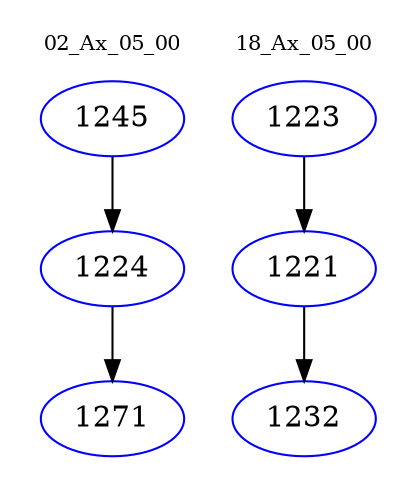 digraph{
subgraph cluster_0 {
color = white
label = "02_Ax_05_00";
fontsize=10;
T0_1245 [label="1245", color="blue"]
T0_1245 -> T0_1224 [color="black"]
T0_1224 [label="1224", color="blue"]
T0_1224 -> T0_1271 [color="black"]
T0_1271 [label="1271", color="blue"]
}
subgraph cluster_1 {
color = white
label = "18_Ax_05_00";
fontsize=10;
T1_1223 [label="1223", color="blue"]
T1_1223 -> T1_1221 [color="black"]
T1_1221 [label="1221", color="blue"]
T1_1221 -> T1_1232 [color="black"]
T1_1232 [label="1232", color="blue"]
}
}
